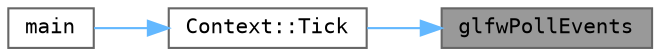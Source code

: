 digraph "glfwPollEvents"
{
 // LATEX_PDF_SIZE
  bgcolor="transparent";
  edge [fontname=Terminal,fontsize=10,labelfontname=Helvetica,labelfontsize=10];
  node [fontname=Terminal,fontsize=10,shape=box,height=0.2,width=0.4];
  rankdir="RL";
  Node1 [label="glfwPollEvents",height=0.2,width=0.4,color="gray40", fillcolor="grey60", style="filled", fontcolor="black",tooltip="Processes all pending events."];
  Node1 -> Node2 [dir="back",color="steelblue1",style="solid"];
  Node2 [label="Context::Tick",height=0.2,width=0.4,color="grey40", fillcolor="white", style="filled",URL="$class_context.html#a9a805274ba34f57a68954d9fe4d59ba1",tooltip=" "];
  Node2 -> Node3 [dir="back",color="steelblue1",style="solid"];
  Node3 [label="main",height=0.2,width=0.4,color="grey40", fillcolor="white", style="filled",URL="$main_8cpp.html#ae66f6b31b5ad750f1fe042a706a4e3d4",tooltip=" "];
}
